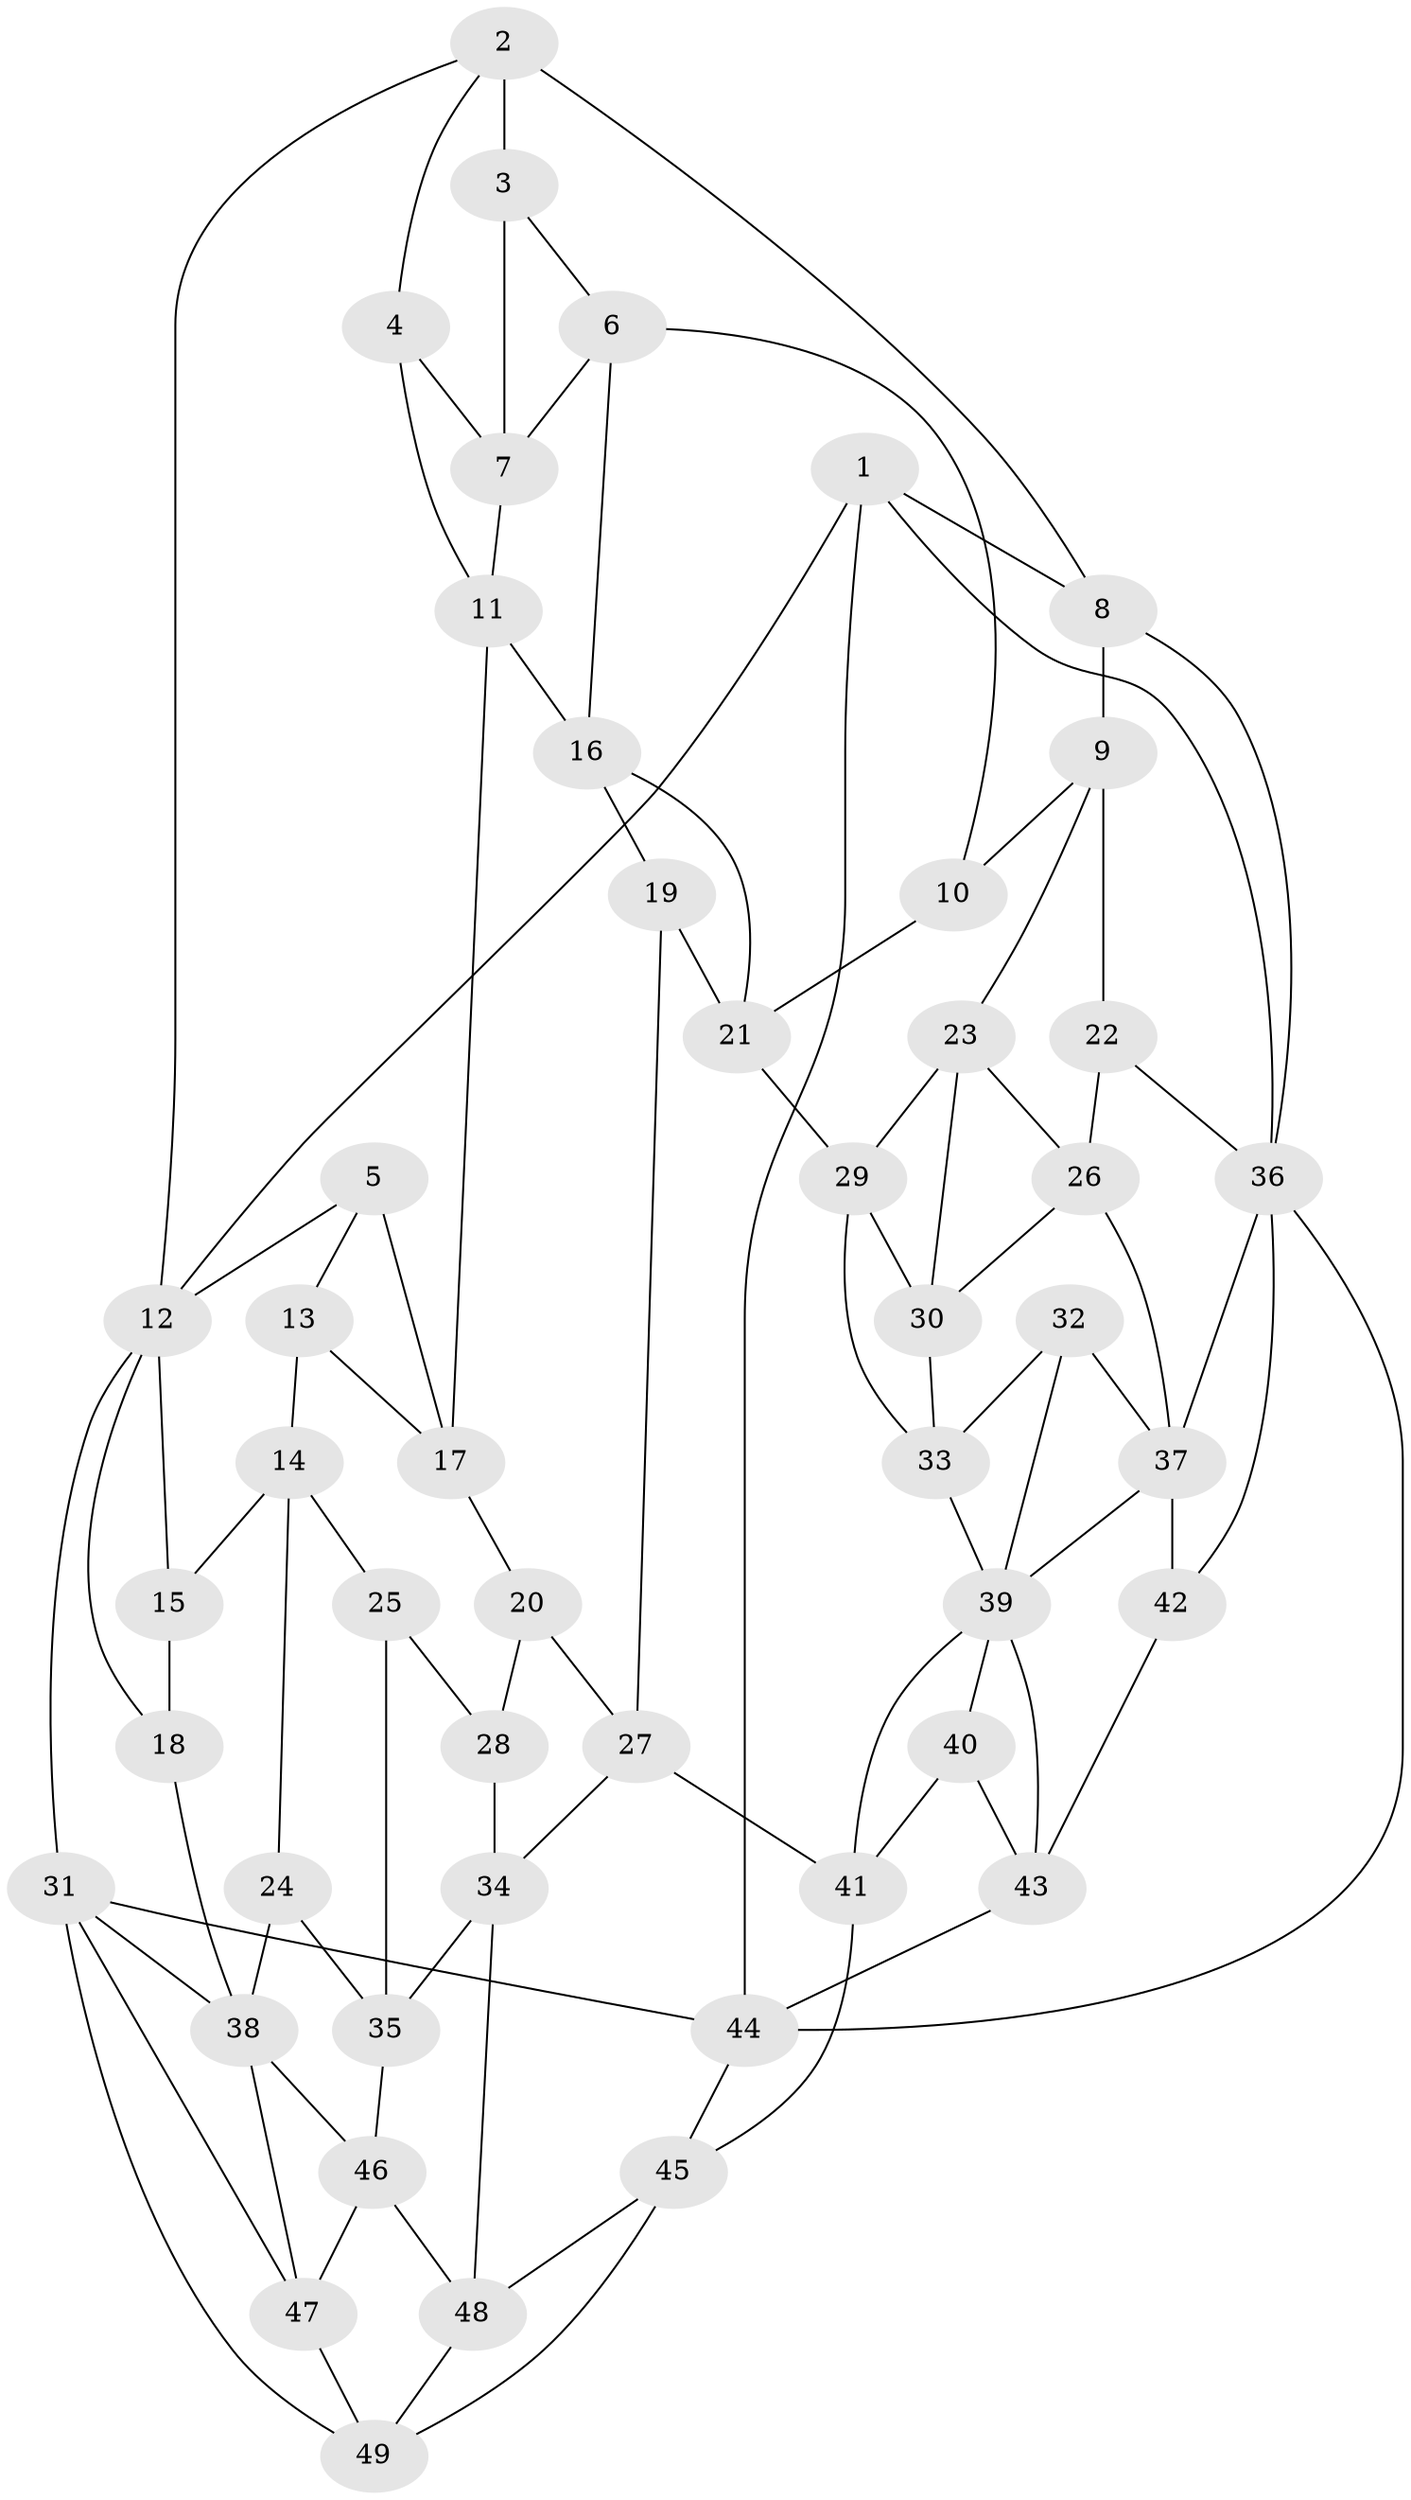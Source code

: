 // original degree distribution, {3: 0.030927835051546393, 5: 0.5257731958762887, 4: 0.2268041237113402, 6: 0.21649484536082475}
// Generated by graph-tools (version 1.1) at 2025/27/03/09/25 03:27:06]
// undirected, 49 vertices, 95 edges
graph export_dot {
graph [start="1"]
  node [color=gray90,style=filled];
  1;
  2;
  3;
  4;
  5;
  6;
  7;
  8;
  9;
  10;
  11;
  12;
  13;
  14;
  15;
  16;
  17;
  18;
  19;
  20;
  21;
  22;
  23;
  24;
  25;
  26;
  27;
  28;
  29;
  30;
  31;
  32;
  33;
  34;
  35;
  36;
  37;
  38;
  39;
  40;
  41;
  42;
  43;
  44;
  45;
  46;
  47;
  48;
  49;
  1 -- 8 [weight=1.0];
  1 -- 12 [weight=1.0];
  1 -- 36 [weight=1.0];
  1 -- 44 [weight=1.0];
  2 -- 3 [weight=2.0];
  2 -- 4 [weight=1.0];
  2 -- 8 [weight=1.0];
  2 -- 12 [weight=1.0];
  3 -- 6 [weight=1.0];
  3 -- 7 [weight=1.0];
  4 -- 7 [weight=1.0];
  4 -- 11 [weight=1.0];
  5 -- 12 [weight=1.0];
  5 -- 13 [weight=1.0];
  5 -- 17 [weight=1.0];
  6 -- 7 [weight=1.0];
  6 -- 10 [weight=1.0];
  6 -- 16 [weight=1.0];
  7 -- 11 [weight=1.0];
  8 -- 9 [weight=1.0];
  8 -- 36 [weight=1.0];
  9 -- 10 [weight=1.0];
  9 -- 22 [weight=1.0];
  9 -- 23 [weight=1.0];
  10 -- 21 [weight=1.0];
  11 -- 16 [weight=1.0];
  11 -- 17 [weight=1.0];
  12 -- 15 [weight=1.0];
  12 -- 18 [weight=1.0];
  12 -- 31 [weight=1.0];
  13 -- 14 [weight=1.0];
  13 -- 17 [weight=1.0];
  14 -- 15 [weight=1.0];
  14 -- 24 [weight=1.0];
  14 -- 25 [weight=1.0];
  15 -- 18 [weight=1.0];
  16 -- 19 [weight=1.0];
  16 -- 21 [weight=1.0];
  17 -- 20 [weight=1.0];
  18 -- 38 [weight=1.0];
  19 -- 21 [weight=1.0];
  19 -- 27 [weight=1.0];
  20 -- 27 [weight=1.0];
  20 -- 28 [weight=1.0];
  21 -- 29 [weight=1.0];
  22 -- 26 [weight=1.0];
  22 -- 36 [weight=1.0];
  23 -- 26 [weight=1.0];
  23 -- 29 [weight=1.0];
  23 -- 30 [weight=1.0];
  24 -- 35 [weight=1.0];
  24 -- 38 [weight=1.0];
  25 -- 28 [weight=2.0];
  25 -- 35 [weight=1.0];
  26 -- 30 [weight=1.0];
  26 -- 37 [weight=1.0];
  27 -- 34 [weight=1.0];
  27 -- 41 [weight=1.0];
  28 -- 34 [weight=1.0];
  29 -- 30 [weight=1.0];
  29 -- 33 [weight=1.0];
  30 -- 33 [weight=1.0];
  31 -- 38 [weight=1.0];
  31 -- 44 [weight=1.0];
  31 -- 47 [weight=1.0];
  31 -- 49 [weight=1.0];
  32 -- 33 [weight=1.0];
  32 -- 37 [weight=1.0];
  32 -- 39 [weight=1.0];
  33 -- 39 [weight=1.0];
  34 -- 35 [weight=1.0];
  34 -- 48 [weight=1.0];
  35 -- 46 [weight=1.0];
  36 -- 37 [weight=1.0];
  36 -- 42 [weight=1.0];
  36 -- 44 [weight=1.0];
  37 -- 39 [weight=1.0];
  37 -- 42 [weight=2.0];
  38 -- 46 [weight=1.0];
  38 -- 47 [weight=1.0];
  39 -- 40 [weight=1.0];
  39 -- 41 [weight=1.0];
  39 -- 43 [weight=1.0];
  40 -- 41 [weight=1.0];
  40 -- 43 [weight=1.0];
  41 -- 45 [weight=1.0];
  42 -- 43 [weight=1.0];
  43 -- 44 [weight=1.0];
  44 -- 45 [weight=1.0];
  45 -- 48 [weight=1.0];
  45 -- 49 [weight=1.0];
  46 -- 47 [weight=1.0];
  46 -- 48 [weight=1.0];
  47 -- 49 [weight=1.0];
  48 -- 49 [weight=1.0];
}
